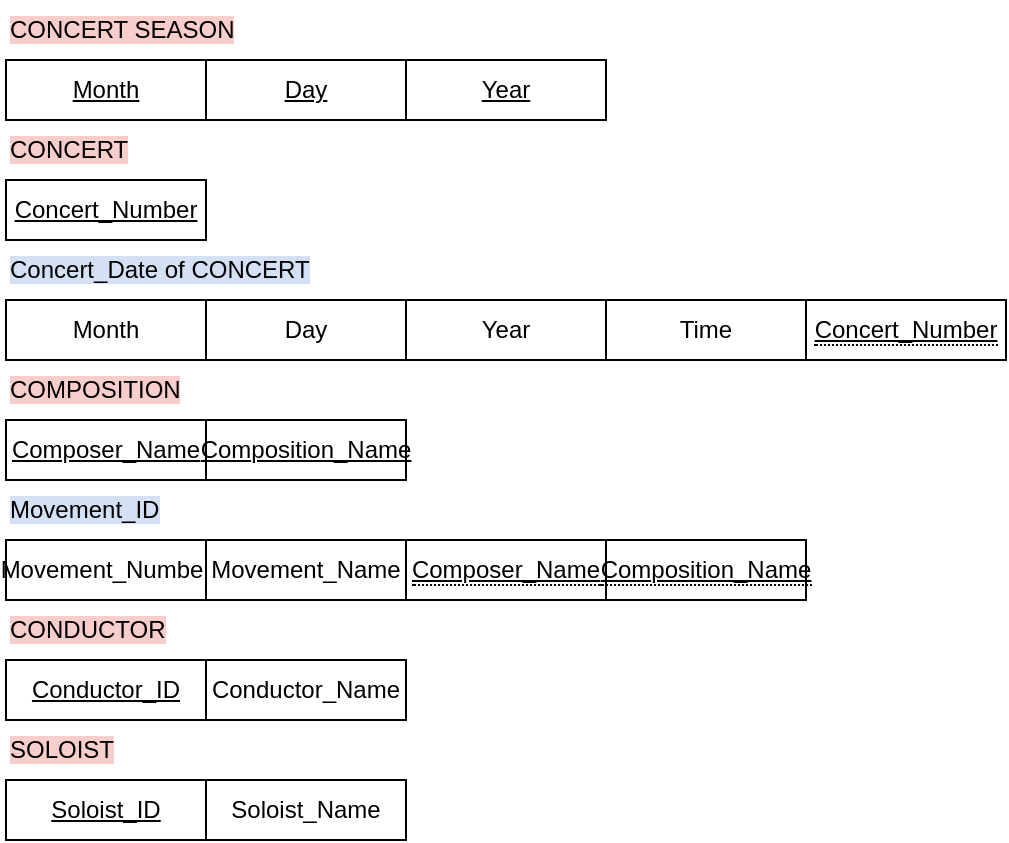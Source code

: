<mxfile version="20.4.0" type="github" pages="2">
  <diagram id="w4VHGzYsdSl-hZFod0cc" name="交響樂團資料庫">
    <mxGraphModel dx="823" dy="459" grid="1" gridSize="10" guides="1" tooltips="1" connect="1" arrows="1" fold="1" page="1" pageScale="1" pageWidth="1169" pageHeight="827" math="0" shadow="0">
      <root>
        <mxCell id="0" />
        <mxCell id="1" parent="0" />
        <mxCell id="hCQ-R2_GtDcml7rR57lE-22" value="&lt;span style=&quot;background-color: rgb(248, 206, 204);&quot;&gt;CONCERT SEASON&lt;/span&gt;" style="text;html=1;align=left;verticalAlign=middle;resizable=0;points=[];autosize=1;strokeColor=none;fillColor=none;" vertex="1" parent="1">
          <mxGeometry x="200" y="250" width="140" height="30" as="geometry" />
        </mxCell>
        <mxCell id="hCQ-R2_GtDcml7rR57lE-25" value="&lt;u&gt;Concert_Number&lt;/u&gt;" style="whiteSpace=wrap;html=1;align=center;" vertex="1" parent="1">
          <mxGeometry x="200" y="340" width="100" height="30" as="geometry" />
        </mxCell>
        <mxCell id="hCQ-R2_GtDcml7rR57lE-26" value="&lt;span style=&quot;background-color: rgb(248, 206, 204);&quot;&gt;CONCERT&lt;/span&gt;" style="text;html=1;align=left;verticalAlign=middle;resizable=0;points=[];autosize=1;strokeColor=none;fillColor=none;" vertex="1" parent="1">
          <mxGeometry x="200" y="310" width="80" height="30" as="geometry" />
        </mxCell>
        <mxCell id="hCQ-R2_GtDcml7rR57lE-27" value="Month" style="whiteSpace=wrap;html=1;align=center;" vertex="1" parent="1">
          <mxGeometry x="200" y="400" width="100" height="30" as="geometry" />
        </mxCell>
        <mxCell id="hCQ-R2_GtDcml7rR57lE-28" value="&lt;span style=&quot;background-color: rgb(212, 225, 245);&quot;&gt;Concert_Date of CONCERT&lt;/span&gt;" style="text;html=1;align=left;verticalAlign=middle;resizable=0;points=[];autosize=1;strokeColor=none;fillColor=none;" vertex="1" parent="1">
          <mxGeometry x="200" y="370" width="170" height="30" as="geometry" />
        </mxCell>
        <mxCell id="hCQ-R2_GtDcml7rR57lE-29" value="Day" style="whiteSpace=wrap;html=1;align=center;" vertex="1" parent="1">
          <mxGeometry x="300" y="400" width="100" height="30" as="geometry" />
        </mxCell>
        <mxCell id="hCQ-R2_GtDcml7rR57lE-30" value="Year" style="whiteSpace=wrap;html=1;align=center;" vertex="1" parent="1">
          <mxGeometry x="400" y="400" width="100" height="30" as="geometry" />
        </mxCell>
        <mxCell id="hCQ-R2_GtDcml7rR57lE-31" value="Time" style="whiteSpace=wrap;html=1;align=center;" vertex="1" parent="1">
          <mxGeometry x="500" y="400" width="100" height="30" as="geometry" />
        </mxCell>
        <mxCell id="hCQ-R2_GtDcml7rR57lE-33" value="&lt;span style=&quot;border-bottom: 1px dotted&quot;&gt;&lt;u&gt;Concert_Number&lt;/u&gt;&lt;/span&gt;" style="whiteSpace=wrap;html=1;align=center;" vertex="1" parent="1">
          <mxGeometry x="600" y="400" width="100" height="30" as="geometry" />
        </mxCell>
        <mxCell id="hCQ-R2_GtDcml7rR57lE-35" value="&lt;u&gt;Month&lt;/u&gt;" style="whiteSpace=wrap;html=1;align=center;" vertex="1" parent="1">
          <mxGeometry x="200" y="280" width="100" height="30" as="geometry" />
        </mxCell>
        <mxCell id="hCQ-R2_GtDcml7rR57lE-36" value="&lt;u&gt;Day&lt;/u&gt;" style="whiteSpace=wrap;html=1;align=center;" vertex="1" parent="1">
          <mxGeometry x="300" y="280" width="100" height="30" as="geometry" />
        </mxCell>
        <mxCell id="hCQ-R2_GtDcml7rR57lE-37" value="&lt;u&gt;Year&lt;/u&gt;" style="whiteSpace=wrap;html=1;align=center;" vertex="1" parent="1">
          <mxGeometry x="400" y="280" width="100" height="30" as="geometry" />
        </mxCell>
        <mxCell id="hCQ-R2_GtDcml7rR57lE-38" value="&lt;span style=&quot;background-color: rgb(248, 206, 204);&quot;&gt;CONDUCTOR&lt;/span&gt;" style="text;html=1;align=left;verticalAlign=middle;resizable=0;points=[];autosize=1;strokeColor=none;fillColor=none;" vertex="1" parent="1">
          <mxGeometry x="200" y="550" width="100" height="30" as="geometry" />
        </mxCell>
        <mxCell id="hCQ-R2_GtDcml7rR57lE-39" value="&lt;u&gt;Conductor_ID&lt;/u&gt;" style="whiteSpace=wrap;html=1;align=center;" vertex="1" parent="1">
          <mxGeometry x="200" y="580" width="100" height="30" as="geometry" />
        </mxCell>
        <mxCell id="hCQ-R2_GtDcml7rR57lE-40" value="Conductor_Name" style="whiteSpace=wrap;html=1;align=center;" vertex="1" parent="1">
          <mxGeometry x="300" y="580" width="100" height="30" as="geometry" />
        </mxCell>
        <mxCell id="hCQ-R2_GtDcml7rR57lE-42" value="&lt;span style=&quot;background-color: rgb(248, 206, 204);&quot;&gt;COMPOSITION&lt;/span&gt;" style="text;html=1;align=left;verticalAlign=middle;resizable=0;points=[];autosize=1;strokeColor=none;fillColor=none;" vertex="1" parent="1">
          <mxGeometry x="200" y="430" width="110" height="30" as="geometry" />
        </mxCell>
        <mxCell id="hCQ-R2_GtDcml7rR57lE-43" value="&lt;u&gt;Composer_Name&lt;/u&gt;" style="whiteSpace=wrap;html=1;align=center;" vertex="1" parent="1">
          <mxGeometry x="200" y="460" width="100" height="30" as="geometry" />
        </mxCell>
        <mxCell id="hCQ-R2_GtDcml7rR57lE-44" value="&lt;u&gt;Composition_Name&lt;/u&gt;" style="whiteSpace=wrap;html=1;align=center;" vertex="1" parent="1">
          <mxGeometry x="300" y="460" width="100" height="30" as="geometry" />
        </mxCell>
        <mxCell id="hCQ-R2_GtDcml7rR57lE-48" value="Movement_Number" style="whiteSpace=wrap;html=1;align=center;" vertex="1" parent="1">
          <mxGeometry x="200" y="520" width="100" height="30" as="geometry" />
        </mxCell>
        <mxCell id="hCQ-R2_GtDcml7rR57lE-49" value="&lt;span style=&quot;background-color: rgb(212, 225, 245);&quot;&gt;Movement_ID&lt;/span&gt;" style="text;html=1;align=left;verticalAlign=middle;resizable=0;points=[];autosize=1;strokeColor=none;fillColor=none;" vertex="1" parent="1">
          <mxGeometry x="200" y="490" width="100" height="30" as="geometry" />
        </mxCell>
        <mxCell id="hCQ-R2_GtDcml7rR57lE-50" value="Movement_Name" style="whiteSpace=wrap;html=1;align=center;" vertex="1" parent="1">
          <mxGeometry x="300" y="520" width="100" height="30" as="geometry" />
        </mxCell>
        <mxCell id="hCQ-R2_GtDcml7rR57lE-55" value="&lt;span style=&quot;border-bottom: 1px dotted&quot;&gt;&lt;u&gt;Composer_Name&lt;/u&gt;&lt;/span&gt;" style="whiteSpace=wrap;html=1;align=center;" vertex="1" parent="1">
          <mxGeometry x="400" y="520" width="100" height="30" as="geometry" />
        </mxCell>
        <mxCell id="hCQ-R2_GtDcml7rR57lE-56" value="&lt;span style=&quot;border-bottom: 1px dotted&quot;&gt;&lt;u&gt;Composition_Name&lt;/u&gt;&lt;/span&gt;" style="whiteSpace=wrap;html=1;align=center;" vertex="1" parent="1">
          <mxGeometry x="500" y="520" width="100" height="30" as="geometry" />
        </mxCell>
        <mxCell id="hCQ-R2_GtDcml7rR57lE-57" value="&lt;span style=&quot;background-color: rgb(248, 206, 204);&quot;&gt;SOLOIST&lt;/span&gt;" style="text;html=1;align=left;verticalAlign=middle;resizable=0;points=[];autosize=1;strokeColor=none;fillColor=none;" vertex="1" parent="1">
          <mxGeometry x="200" y="610" width="80" height="30" as="geometry" />
        </mxCell>
        <mxCell id="hCQ-R2_GtDcml7rR57lE-58" value="&lt;u&gt;Soloist_ID&lt;/u&gt;" style="whiteSpace=wrap;html=1;align=center;" vertex="1" parent="1">
          <mxGeometry x="200" y="640" width="100" height="30" as="geometry" />
        </mxCell>
        <mxCell id="hCQ-R2_GtDcml7rR57lE-59" value="Soloist_Name" style="whiteSpace=wrap;html=1;align=center;" vertex="1" parent="1">
          <mxGeometry x="300" y="640" width="100" height="30" as="geometry" />
        </mxCell>
      </root>
    </mxGraphModel>
  </diagram>
  <diagram id="SJy9jhn3qPyUU2WQi-D4" name="校務教務資料庫">
    <mxGraphModel dx="782" dy="436" grid="1" gridSize="10" guides="1" tooltips="1" connect="1" arrows="1" fold="1" page="1" pageScale="1" pageWidth="1169" pageHeight="827" math="0" shadow="0">
      <root>
        <mxCell id="0" />
        <mxCell id="1" parent="0" />
      </root>
    </mxGraphModel>
  </diagram>
</mxfile>
